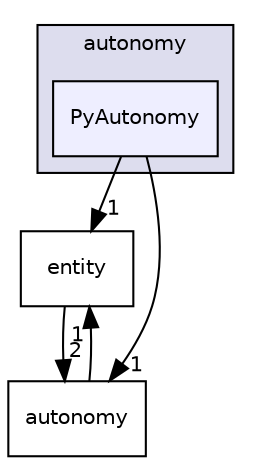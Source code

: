 digraph "/root/scrimmage/scrimmage/include/scrimmage/plugins/autonomy/PyAutonomy" {
  compound=true
  node [ fontsize="10", fontname="Helvetica"];
  edge [ labelfontsize="10", labelfontname="Helvetica"];
  subgraph clusterdir_5aacfe0deb1b51de3b8a4437197fbda8 {
    graph [ bgcolor="#ddddee", pencolor="black", label="autonomy" fontname="Helvetica", fontsize="10", URL="dir_5aacfe0deb1b51de3b8a4437197fbda8.html"]
  dir_9de4b1c102c241a747a0fc24f7eebb82 [shape=box, label="PyAutonomy", style="filled", fillcolor="#eeeeff", pencolor="black", URL="dir_9de4b1c102c241a747a0fc24f7eebb82.html"];
  }
  dir_5ef164da32927a27aef05eae2283c928 [shape=box label="entity" URL="dir_5ef164da32927a27aef05eae2283c928.html"];
  dir_b3bb4020ef55165afbb203d4dc0e2378 [shape=box label="autonomy" URL="dir_b3bb4020ef55165afbb203d4dc0e2378.html"];
  dir_9de4b1c102c241a747a0fc24f7eebb82->dir_5ef164da32927a27aef05eae2283c928 [headlabel="1", labeldistance=1.5 headhref="dir_000041_000008.html"];
  dir_9de4b1c102c241a747a0fc24f7eebb82->dir_b3bb4020ef55165afbb203d4dc0e2378 [headlabel="1", labeldistance=1.5 headhref="dir_000041_000006.html"];
  dir_5ef164da32927a27aef05eae2283c928->dir_b3bb4020ef55165afbb203d4dc0e2378 [headlabel="2", labeldistance=1.5 headhref="dir_000008_000006.html"];
  dir_b3bb4020ef55165afbb203d4dc0e2378->dir_5ef164da32927a27aef05eae2283c928 [headlabel="1", labeldistance=1.5 headhref="dir_000006_000008.html"];
}

